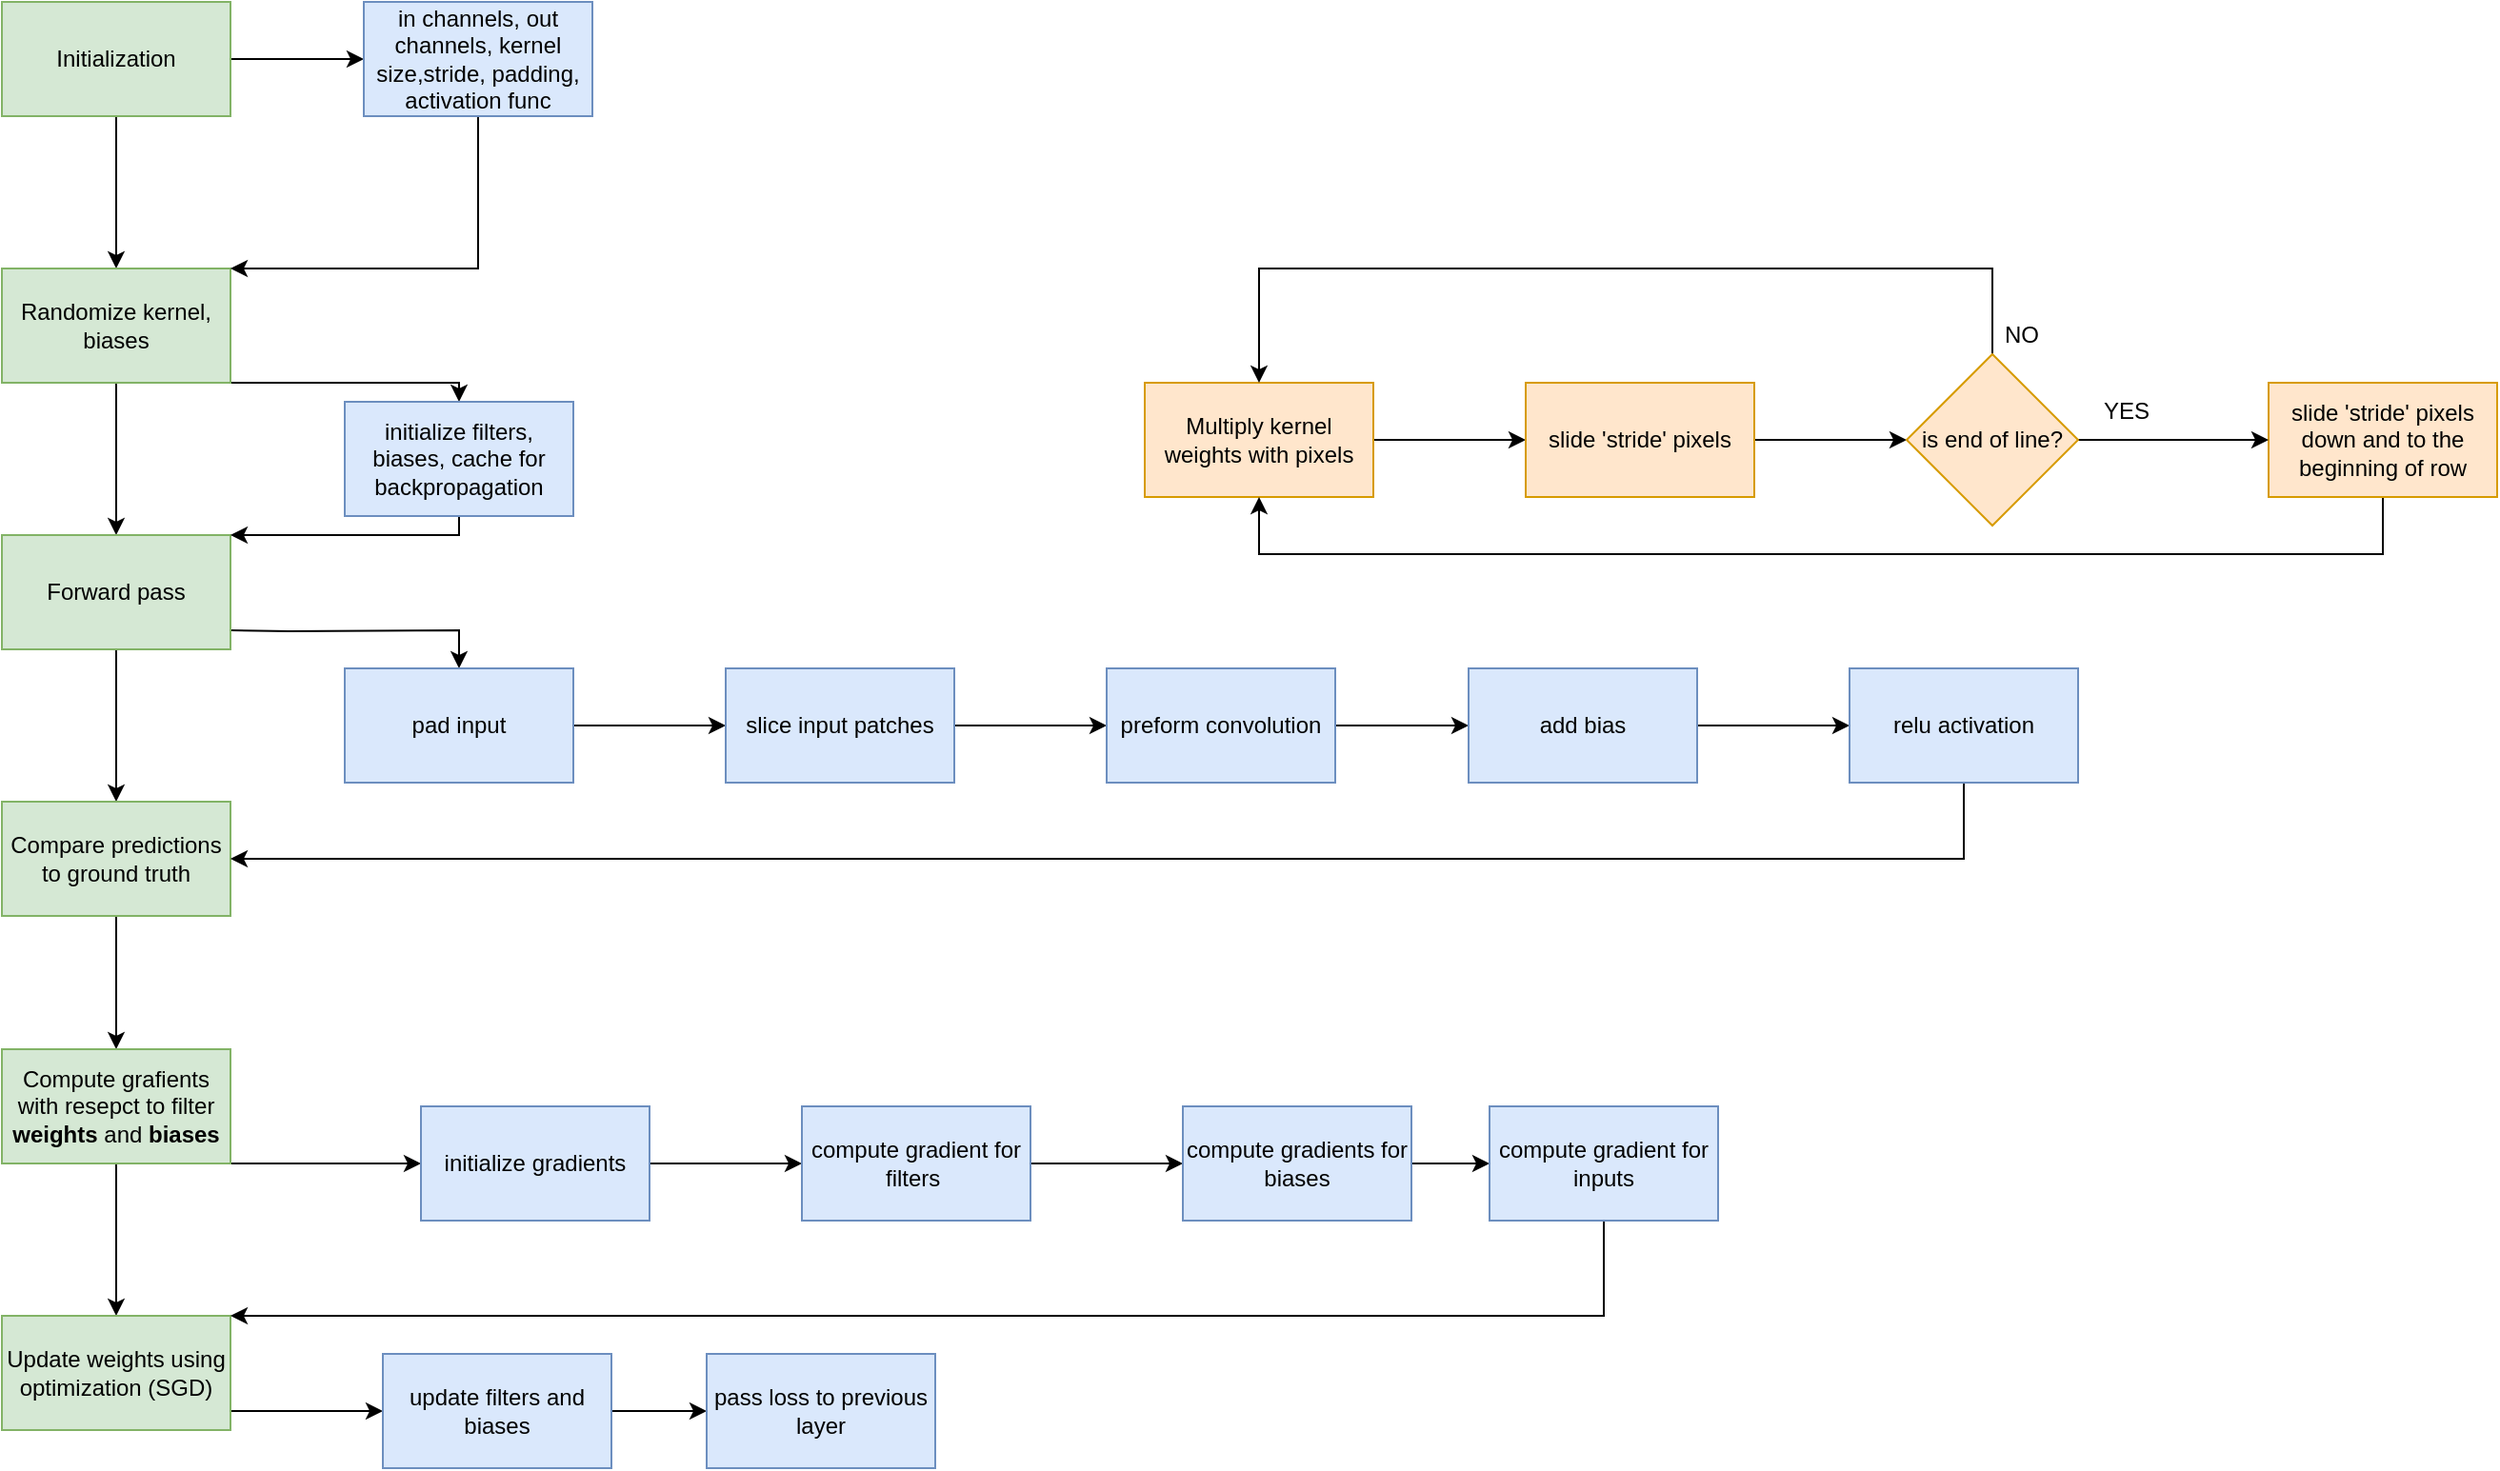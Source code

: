 <mxfile version="26.0.16">
  <diagram name="Σελίδα-1" id="IHYXKpRznZiY8HmgE0tS">
    <mxGraphModel dx="1395" dy="622" grid="1" gridSize="10" guides="1" tooltips="1" connect="1" arrows="1" fold="1" page="1" pageScale="1" pageWidth="827" pageHeight="1169" math="0" shadow="0">
      <root>
        <mxCell id="0" />
        <mxCell id="1" parent="0" />
        <mxCell id="7wEoznBpaJ6xGgZCqlYz-3" value="" style="edgeStyle=orthogonalEdgeStyle;rounded=0;orthogonalLoop=1;jettySize=auto;html=1;" parent="1" source="7wEoznBpaJ6xGgZCqlYz-1" target="7wEoznBpaJ6xGgZCqlYz-2" edge="1">
          <mxGeometry relative="1" as="geometry" />
        </mxCell>
        <mxCell id="7wEoznBpaJ6xGgZCqlYz-13" value="" style="edgeStyle=orthogonalEdgeStyle;rounded=0;orthogonalLoop=1;jettySize=auto;html=1;" parent="1" source="7wEoznBpaJ6xGgZCqlYz-1" target="7wEoznBpaJ6xGgZCqlYz-12" edge="1">
          <mxGeometry relative="1" as="geometry" />
        </mxCell>
        <mxCell id="7wEoznBpaJ6xGgZCqlYz-1" value="Initialization" style="rounded=0;whiteSpace=wrap;html=1;fillColor=#d5e8d4;strokeColor=#82b366;" parent="1" vertex="1">
          <mxGeometry x="340" y="90" width="120" height="60" as="geometry" />
        </mxCell>
        <mxCell id="7wEoznBpaJ6xGgZCqlYz-5" value="" style="edgeStyle=orthogonalEdgeStyle;rounded=0;orthogonalLoop=1;jettySize=auto;html=1;" parent="1" source="7wEoznBpaJ6xGgZCqlYz-2" target="7wEoznBpaJ6xGgZCqlYz-4" edge="1">
          <mxGeometry relative="1" as="geometry" />
        </mxCell>
        <mxCell id="7wEoznBpaJ6xGgZCqlYz-15" style="edgeStyle=orthogonalEdgeStyle;rounded=0;orthogonalLoop=1;jettySize=auto;html=1;entryX=0.5;entryY=0;entryDx=0;entryDy=0;exitX=1;exitY=1;exitDx=0;exitDy=0;" parent="1" source="7wEoznBpaJ6xGgZCqlYz-2" target="7wEoznBpaJ6xGgZCqlYz-16" edge="1">
          <mxGeometry relative="1" as="geometry">
            <mxPoint x="640" y="280" as="targetPoint" />
            <mxPoint x="470" y="290" as="sourcePoint" />
            <Array as="points">
              <mxPoint x="580" y="290" />
            </Array>
          </mxGeometry>
        </mxCell>
        <mxCell id="7wEoznBpaJ6xGgZCqlYz-2" value="Randomize kernel, biases" style="rounded=0;whiteSpace=wrap;html=1;fillColor=#d5e8d4;strokeColor=#82b366;" parent="1" vertex="1">
          <mxGeometry x="340" y="230" width="120" height="60" as="geometry" />
        </mxCell>
        <mxCell id="7wEoznBpaJ6xGgZCqlYz-7" value="" style="edgeStyle=orthogonalEdgeStyle;rounded=0;orthogonalLoop=1;jettySize=auto;html=1;" parent="1" source="7wEoznBpaJ6xGgZCqlYz-4" target="7wEoznBpaJ6xGgZCqlYz-6" edge="1">
          <mxGeometry relative="1" as="geometry" />
        </mxCell>
        <mxCell id="7wEoznBpaJ6xGgZCqlYz-19" style="edgeStyle=orthogonalEdgeStyle;rounded=0;orthogonalLoop=1;jettySize=auto;html=1;entryX=0.5;entryY=0;entryDx=0;entryDy=0;" parent="1" target="7wEoznBpaJ6xGgZCqlYz-18" edge="1">
          <mxGeometry relative="1" as="geometry">
            <mxPoint x="460" y="420.0" as="sourcePoint" />
            <mxPoint x="580" y="440" as="targetPoint" />
          </mxGeometry>
        </mxCell>
        <mxCell id="7wEoznBpaJ6xGgZCqlYz-4" value="Forward pass" style="rounded=0;whiteSpace=wrap;html=1;fillColor=#d5e8d4;strokeColor=#82b366;" parent="1" vertex="1">
          <mxGeometry x="340" y="370" width="120" height="60" as="geometry" />
        </mxCell>
        <mxCell id="7wEoznBpaJ6xGgZCqlYz-9" value="" style="edgeStyle=orthogonalEdgeStyle;rounded=0;orthogonalLoop=1;jettySize=auto;html=1;" parent="1" source="7wEoznBpaJ6xGgZCqlYz-6" target="7wEoznBpaJ6xGgZCqlYz-8" edge="1">
          <mxGeometry relative="1" as="geometry" />
        </mxCell>
        <mxCell id="7wEoznBpaJ6xGgZCqlYz-6" value="Compare predictions to ground truth" style="rounded=0;whiteSpace=wrap;html=1;fillColor=#d5e8d4;strokeColor=#82b366;" parent="1" vertex="1">
          <mxGeometry x="340" y="510" width="120" height="60" as="geometry" />
        </mxCell>
        <mxCell id="7wEoznBpaJ6xGgZCqlYz-11" value="" style="edgeStyle=orthogonalEdgeStyle;rounded=0;orthogonalLoop=1;jettySize=auto;html=1;" parent="1" source="7wEoznBpaJ6xGgZCqlYz-8" target="7wEoznBpaJ6xGgZCqlYz-10" edge="1">
          <mxGeometry relative="1" as="geometry" />
        </mxCell>
        <mxCell id="7wEoznBpaJ6xGgZCqlYz-34" style="edgeStyle=orthogonalEdgeStyle;rounded=0;orthogonalLoop=1;jettySize=auto;html=1;entryX=0;entryY=0.5;entryDx=0;entryDy=0;" parent="1" source="7wEoznBpaJ6xGgZCqlYz-8" target="7wEoznBpaJ6xGgZCqlYz-32" edge="1">
          <mxGeometry relative="1" as="geometry">
            <Array as="points">
              <mxPoint x="490" y="700" />
              <mxPoint x="490" y="700" />
            </Array>
          </mxGeometry>
        </mxCell>
        <mxCell id="7wEoznBpaJ6xGgZCqlYz-8" value="Compute grafients with resepct to filter &lt;b&gt;weights &lt;/b&gt;and &lt;b&gt;biases&lt;/b&gt;" style="rounded=0;whiteSpace=wrap;html=1;fillColor=#d5e8d4;strokeColor=#82b366;" parent="1" vertex="1">
          <mxGeometry x="340" y="640" width="120" height="60" as="geometry" />
        </mxCell>
        <mxCell id="7wEoznBpaJ6xGgZCqlYz-44" style="edgeStyle=orthogonalEdgeStyle;rounded=0;orthogonalLoop=1;jettySize=auto;html=1;entryX=0;entryY=0.5;entryDx=0;entryDy=0;" parent="1" source="7wEoznBpaJ6xGgZCqlYz-10" target="7wEoznBpaJ6xGgZCqlYz-39" edge="1">
          <mxGeometry relative="1" as="geometry">
            <Array as="points">
              <mxPoint x="480" y="830" />
              <mxPoint x="480" y="830" />
            </Array>
          </mxGeometry>
        </mxCell>
        <mxCell id="7wEoznBpaJ6xGgZCqlYz-10" value="Update weights using optimization (SGD)" style="rounded=0;whiteSpace=wrap;html=1;fillColor=#d5e8d4;strokeColor=#82b366;" parent="1" vertex="1">
          <mxGeometry x="340" y="780" width="120" height="60" as="geometry" />
        </mxCell>
        <mxCell id="7wEoznBpaJ6xGgZCqlYz-14" style="edgeStyle=orthogonalEdgeStyle;rounded=0;orthogonalLoop=1;jettySize=auto;html=1;entryX=1;entryY=0;entryDx=0;entryDy=0;exitX=0.5;exitY=1;exitDx=0;exitDy=0;" parent="1" source="7wEoznBpaJ6xGgZCqlYz-12" target="7wEoznBpaJ6xGgZCqlYz-2" edge="1">
          <mxGeometry relative="1" as="geometry">
            <Array as="points">
              <mxPoint x="590" y="230" />
            </Array>
          </mxGeometry>
        </mxCell>
        <mxCell id="7wEoznBpaJ6xGgZCqlYz-12" value="in channels, out channels, kernel size,stride, padding, activation func" style="rounded=0;whiteSpace=wrap;html=1;fillColor=#dae8fc;strokeColor=#6c8ebf;" parent="1" vertex="1">
          <mxGeometry x="530" y="90" width="120" height="60" as="geometry" />
        </mxCell>
        <mxCell id="7wEoznBpaJ6xGgZCqlYz-17" style="edgeStyle=orthogonalEdgeStyle;rounded=0;orthogonalLoop=1;jettySize=auto;html=1;entryX=1;entryY=0;entryDx=0;entryDy=0;" parent="1" source="7wEoznBpaJ6xGgZCqlYz-16" target="7wEoznBpaJ6xGgZCqlYz-4" edge="1">
          <mxGeometry relative="1" as="geometry">
            <Array as="points">
              <mxPoint x="580" y="370" />
            </Array>
          </mxGeometry>
        </mxCell>
        <mxCell id="7wEoznBpaJ6xGgZCqlYz-16" value="initialize filters, biases, cache for backpropagation" style="rounded=0;whiteSpace=wrap;html=1;fillColor=#dae8fc;strokeColor=#6c8ebf;" parent="1" vertex="1">
          <mxGeometry x="520" y="300" width="120" height="60" as="geometry" />
        </mxCell>
        <mxCell id="7wEoznBpaJ6xGgZCqlYz-21" value="" style="edgeStyle=orthogonalEdgeStyle;rounded=0;orthogonalLoop=1;jettySize=auto;html=1;" parent="1" source="7wEoznBpaJ6xGgZCqlYz-18" target="7wEoznBpaJ6xGgZCqlYz-20" edge="1">
          <mxGeometry relative="1" as="geometry" />
        </mxCell>
        <mxCell id="7wEoznBpaJ6xGgZCqlYz-18" value="pad input" style="rounded=0;whiteSpace=wrap;html=1;fillColor=#dae8fc;strokeColor=#6c8ebf;" parent="1" vertex="1">
          <mxGeometry x="520" y="440" width="120" height="60" as="geometry" />
        </mxCell>
        <mxCell id="7wEoznBpaJ6xGgZCqlYz-23" value="" style="edgeStyle=orthogonalEdgeStyle;rounded=0;orthogonalLoop=1;jettySize=auto;html=1;" parent="1" source="7wEoznBpaJ6xGgZCqlYz-20" target="7wEoznBpaJ6xGgZCqlYz-22" edge="1">
          <mxGeometry relative="1" as="geometry" />
        </mxCell>
        <mxCell id="7wEoznBpaJ6xGgZCqlYz-20" value="slice input patches" style="rounded=0;whiteSpace=wrap;html=1;fillColor=#dae8fc;strokeColor=#6c8ebf;" parent="1" vertex="1">
          <mxGeometry x="720" y="440" width="120" height="60" as="geometry" />
        </mxCell>
        <mxCell id="7wEoznBpaJ6xGgZCqlYz-25" value="" style="edgeStyle=orthogonalEdgeStyle;rounded=0;orthogonalLoop=1;jettySize=auto;html=1;" parent="1" source="7wEoznBpaJ6xGgZCqlYz-22" target="7wEoznBpaJ6xGgZCqlYz-24" edge="1">
          <mxGeometry relative="1" as="geometry" />
        </mxCell>
        <mxCell id="7wEoznBpaJ6xGgZCqlYz-22" value="preform convolution" style="rounded=0;whiteSpace=wrap;html=1;fillColor=#dae8fc;strokeColor=#6c8ebf;" parent="1" vertex="1">
          <mxGeometry x="920" y="440" width="120" height="60" as="geometry" />
        </mxCell>
        <mxCell id="Jjhr3XcxDc0NVZ6OlMaN-2" value="" style="edgeStyle=orthogonalEdgeStyle;rounded=0;orthogonalLoop=1;jettySize=auto;html=1;" parent="1" source="7wEoznBpaJ6xGgZCqlYz-24" target="Jjhr3XcxDc0NVZ6OlMaN-1" edge="1">
          <mxGeometry relative="1" as="geometry" />
        </mxCell>
        <mxCell id="7wEoznBpaJ6xGgZCqlYz-24" value="add bias" style="rounded=0;whiteSpace=wrap;html=1;fillColor=#dae8fc;strokeColor=#6c8ebf;" parent="1" vertex="1">
          <mxGeometry x="1110" y="440" width="120" height="60" as="geometry" />
        </mxCell>
        <mxCell id="7wEoznBpaJ6xGgZCqlYz-36" value="" style="edgeStyle=orthogonalEdgeStyle;rounded=0;orthogonalLoop=1;jettySize=auto;html=1;" parent="1" source="7wEoznBpaJ6xGgZCqlYz-32" target="7wEoznBpaJ6xGgZCqlYz-35" edge="1">
          <mxGeometry relative="1" as="geometry" />
        </mxCell>
        <mxCell id="7wEoznBpaJ6xGgZCqlYz-32" value="initialize gradients" style="rounded=0;whiteSpace=wrap;html=1;fillColor=#dae8fc;strokeColor=#6c8ebf;" parent="1" vertex="1">
          <mxGeometry x="560" y="670" width="120" height="60" as="geometry" />
        </mxCell>
        <mxCell id="7wEoznBpaJ6xGgZCqlYz-38" value="" style="edgeStyle=orthogonalEdgeStyle;rounded=0;orthogonalLoop=1;jettySize=auto;html=1;" parent="1" source="7wEoznBpaJ6xGgZCqlYz-35" target="7wEoznBpaJ6xGgZCqlYz-37" edge="1">
          <mxGeometry relative="1" as="geometry" />
        </mxCell>
        <mxCell id="7wEoznBpaJ6xGgZCqlYz-35" value="compute gradient for filters&amp;nbsp;" style="whiteSpace=wrap;html=1;fillColor=#dae8fc;strokeColor=#6c8ebf;rounded=0;" parent="1" vertex="1">
          <mxGeometry x="760" y="670" width="120" height="60" as="geometry" />
        </mxCell>
        <mxCell id="7wEoznBpaJ6xGgZCqlYz-48" value="" style="edgeStyle=orthogonalEdgeStyle;rounded=0;orthogonalLoop=1;jettySize=auto;html=1;" parent="1" source="7wEoznBpaJ6xGgZCqlYz-37" target="7wEoznBpaJ6xGgZCqlYz-47" edge="1">
          <mxGeometry relative="1" as="geometry" />
        </mxCell>
        <mxCell id="7wEoznBpaJ6xGgZCqlYz-37" value="compute gradients for biases" style="whiteSpace=wrap;html=1;fillColor=#dae8fc;strokeColor=#6c8ebf;rounded=0;" parent="1" vertex="1">
          <mxGeometry x="960" y="670" width="120" height="60" as="geometry" />
        </mxCell>
        <mxCell id="7wEoznBpaJ6xGgZCqlYz-42" value="" style="edgeStyle=orthogonalEdgeStyle;rounded=0;orthogonalLoop=1;jettySize=auto;html=1;" parent="1" source="7wEoznBpaJ6xGgZCqlYz-39" target="7wEoznBpaJ6xGgZCqlYz-41" edge="1">
          <mxGeometry relative="1" as="geometry" />
        </mxCell>
        <mxCell id="7wEoznBpaJ6xGgZCqlYz-39" value="update filters and biases" style="whiteSpace=wrap;html=1;fillColor=#dae8fc;strokeColor=#6c8ebf;rounded=0;" parent="1" vertex="1">
          <mxGeometry x="540" y="800" width="120" height="60" as="geometry" />
        </mxCell>
        <mxCell id="7wEoznBpaJ6xGgZCqlYz-41" value="pass loss to previous layer" style="whiteSpace=wrap;html=1;fillColor=#dae8fc;strokeColor=#6c8ebf;rounded=0;" parent="1" vertex="1">
          <mxGeometry x="710" y="800" width="120" height="60" as="geometry" />
        </mxCell>
        <mxCell id="7wEoznBpaJ6xGgZCqlYz-49" style="edgeStyle=orthogonalEdgeStyle;rounded=0;orthogonalLoop=1;jettySize=auto;html=1;entryX=1;entryY=0;entryDx=0;entryDy=0;" parent="1" source="7wEoznBpaJ6xGgZCqlYz-47" target="7wEoznBpaJ6xGgZCqlYz-10" edge="1">
          <mxGeometry relative="1" as="geometry">
            <Array as="points">
              <mxPoint x="1181" y="780" />
            </Array>
          </mxGeometry>
        </mxCell>
        <mxCell id="7wEoznBpaJ6xGgZCqlYz-47" value="compute gradient for inputs" style="whiteSpace=wrap;html=1;fillColor=#dae8fc;strokeColor=#6c8ebf;rounded=0;" parent="1" vertex="1">
          <mxGeometry x="1121" y="670" width="120" height="60" as="geometry" />
        </mxCell>
        <mxCell id="ABBgyxKWOXfahiMS8n3a-3" value="" style="edgeStyle=orthogonalEdgeStyle;rounded=0;orthogonalLoop=1;jettySize=auto;html=1;" parent="1" source="ABBgyxKWOXfahiMS8n3a-1" target="ABBgyxKWOXfahiMS8n3a-2" edge="1">
          <mxGeometry relative="1" as="geometry" />
        </mxCell>
        <mxCell id="ABBgyxKWOXfahiMS8n3a-1" value="Multiply kernel weights with pixels" style="rounded=0;whiteSpace=wrap;html=1;fillColor=#ffe6cc;strokeColor=#d79b00;" parent="1" vertex="1">
          <mxGeometry x="940" y="290" width="120" height="60" as="geometry" />
        </mxCell>
        <mxCell id="ABBgyxKWOXfahiMS8n3a-6" value="" style="edgeStyle=orthogonalEdgeStyle;rounded=0;orthogonalLoop=1;jettySize=auto;html=1;" parent="1" source="ABBgyxKWOXfahiMS8n3a-2" target="ABBgyxKWOXfahiMS8n3a-5" edge="1">
          <mxGeometry relative="1" as="geometry" />
        </mxCell>
        <mxCell id="ABBgyxKWOXfahiMS8n3a-2" value="slide &#39;stride&#39; pixels" style="whiteSpace=wrap;html=1;fillColor=#ffe6cc;strokeColor=#d79b00;rounded=0;" parent="1" vertex="1">
          <mxGeometry x="1140" y="290" width="120" height="60" as="geometry" />
        </mxCell>
        <mxCell id="ABBgyxKWOXfahiMS8n3a-11" style="edgeStyle=orthogonalEdgeStyle;rounded=0;orthogonalLoop=1;jettySize=auto;html=1;entryX=0.5;entryY=1;entryDx=0;entryDy=0;" parent="1" source="ABBgyxKWOXfahiMS8n3a-4" target="ABBgyxKWOXfahiMS8n3a-1" edge="1">
          <mxGeometry relative="1" as="geometry">
            <Array as="points">
              <mxPoint x="1590" y="380" />
              <mxPoint x="1000" y="380" />
            </Array>
          </mxGeometry>
        </mxCell>
        <mxCell id="ABBgyxKWOXfahiMS8n3a-4" value="slide &#39;stride&#39; pixels down and to the beginning of row" style="whiteSpace=wrap;html=1;fillColor=#ffe6cc;strokeColor=#d79b00;rounded=0;" parent="1" vertex="1">
          <mxGeometry x="1530" y="290" width="120" height="60" as="geometry" />
        </mxCell>
        <mxCell id="ABBgyxKWOXfahiMS8n3a-7" style="edgeStyle=orthogonalEdgeStyle;rounded=0;orthogonalLoop=1;jettySize=auto;html=1;entryX=0.5;entryY=0;entryDx=0;entryDy=0;" parent="1" source="ABBgyxKWOXfahiMS8n3a-5" target="ABBgyxKWOXfahiMS8n3a-1" edge="1">
          <mxGeometry relative="1" as="geometry">
            <mxPoint x="1530" y="170" as="targetPoint" />
            <Array as="points">
              <mxPoint x="1385" y="230" />
              <mxPoint x="1000" y="230" />
            </Array>
          </mxGeometry>
        </mxCell>
        <mxCell id="ABBgyxKWOXfahiMS8n3a-9" value="" style="edgeStyle=orthogonalEdgeStyle;rounded=0;orthogonalLoop=1;jettySize=auto;html=1;" parent="1" source="ABBgyxKWOXfahiMS8n3a-5" target="ABBgyxKWOXfahiMS8n3a-4" edge="1">
          <mxGeometry relative="1" as="geometry" />
        </mxCell>
        <mxCell id="ABBgyxKWOXfahiMS8n3a-5" value="is end of line?" style="rhombus;whiteSpace=wrap;html=1;fillColor=#ffe6cc;strokeColor=#d79b00;" parent="1" vertex="1">
          <mxGeometry x="1340" y="275" width="90" height="90" as="geometry" />
        </mxCell>
        <mxCell id="ABBgyxKWOXfahiMS8n3a-8" value="NO" style="text;html=1;align=center;verticalAlign=middle;resizable=0;points=[];autosize=1;strokeColor=none;fillColor=none;" parent="1" vertex="1">
          <mxGeometry x="1380" y="250" width="40" height="30" as="geometry" />
        </mxCell>
        <mxCell id="ABBgyxKWOXfahiMS8n3a-10" value="YES" style="text;html=1;align=center;verticalAlign=middle;resizable=0;points=[];autosize=1;strokeColor=none;fillColor=none;" parent="1" vertex="1">
          <mxGeometry x="1430" y="290" width="50" height="30" as="geometry" />
        </mxCell>
        <mxCell id="Jjhr3XcxDc0NVZ6OlMaN-3" style="edgeStyle=orthogonalEdgeStyle;rounded=0;orthogonalLoop=1;jettySize=auto;html=1;entryX=1;entryY=0.5;entryDx=0;entryDy=0;" parent="1" source="Jjhr3XcxDc0NVZ6OlMaN-1" target="7wEoznBpaJ6xGgZCqlYz-6" edge="1">
          <mxGeometry relative="1" as="geometry">
            <Array as="points">
              <mxPoint x="1370" y="540" />
            </Array>
          </mxGeometry>
        </mxCell>
        <mxCell id="Jjhr3XcxDc0NVZ6OlMaN-1" value="relu activation" style="whiteSpace=wrap;html=1;fillColor=#dae8fc;strokeColor=#6c8ebf;rounded=0;" parent="1" vertex="1">
          <mxGeometry x="1310" y="440" width="120" height="60" as="geometry" />
        </mxCell>
      </root>
    </mxGraphModel>
  </diagram>
</mxfile>
